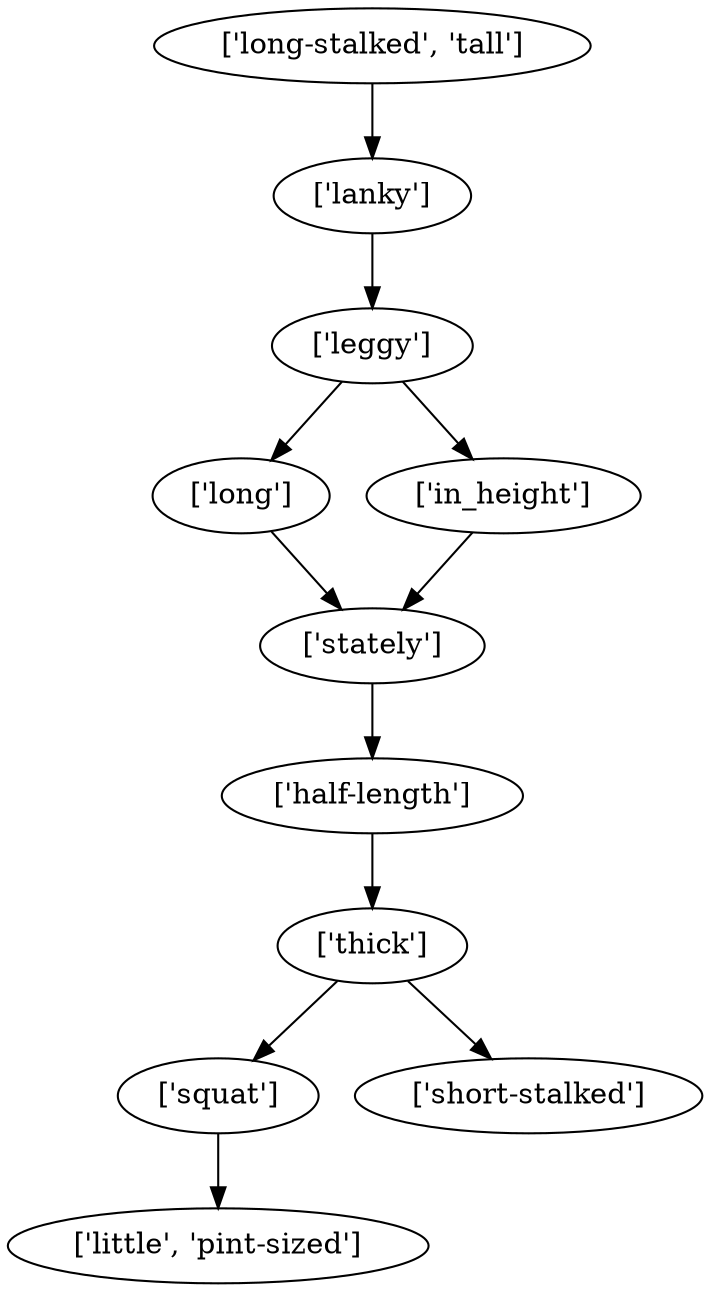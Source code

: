 strict digraph  {
	"['lanky']" -> "['leggy']";
	"['leggy']" -> "['long']";
	"['leggy']" -> "['in_height']";
	"['long']" -> "['stately']";
	"['in_height']" -> "['stately']";
	"['stately']" -> "['half-length']";
	"['half-length']" -> "['thick']";
	"['squat']" -> "['little', 'pint-sized']";
	"['thick']" -> "['squat']";
	"['thick']" -> "['short-stalked']";
	"['long-stalked', 'tall']" -> "['lanky']";
}

